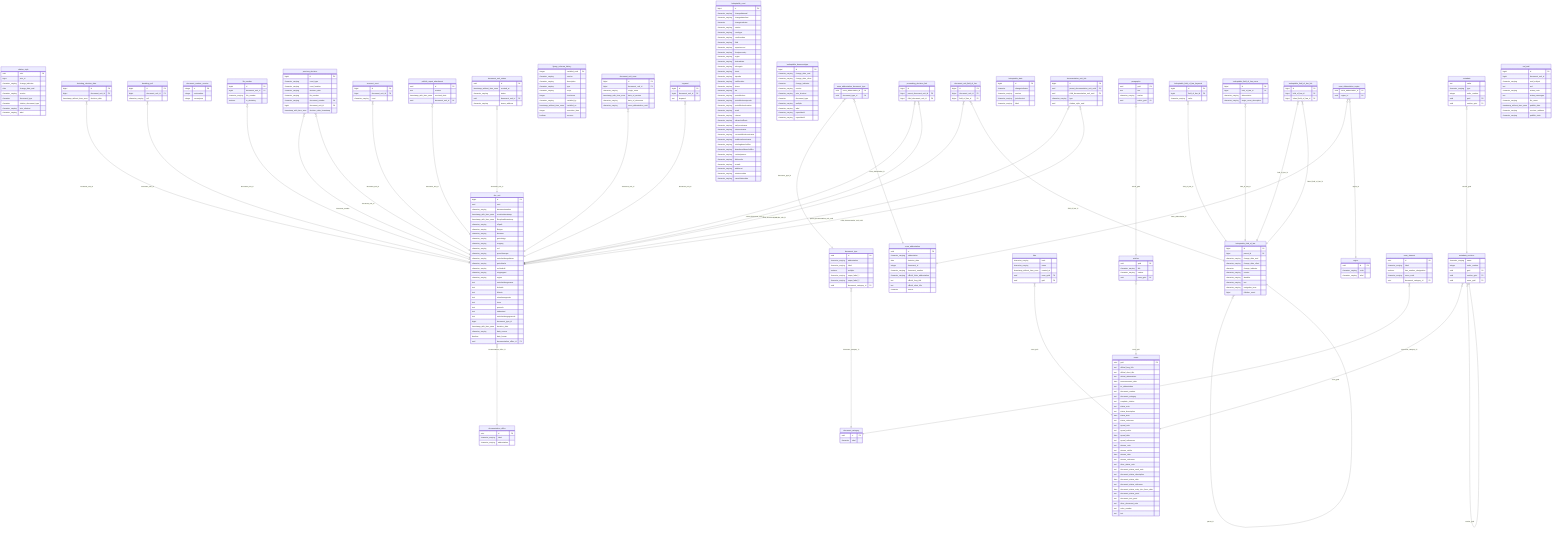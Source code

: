 erDiagram
    articles {
        uuid guid PK
        character_varying title 
        character_varying marker 
        uuid norm_guid FK
    }

    citation_style {
        uuid uuid PK
        bigint juris_id 
        character_varying change_indicator 
        date change_date_mail 
        character_varying version 
        character document_type 
        character citation_document_type 
        character_varying juris_shortcut 
        character_varying label 
    }

    deviating_decision_date {
        bigint id PK
        bigint document_unit_id FK
        timestamp_without_time_zone decision_date 
    }

    deviating_ecli {
        bigint id PK
        bigint document_unit_id FK
        character_varying ecli 
    }

    doc_unit {
        bigint id PK
        uuid uuid 
        character_varying documentnumber 
        timestamp_with_time_zone creationtimestamp 
        timestamp_with_time_zone fileuploadtimestamp 
        character_varying s3path 
        character_varying filetype 
        character_varying filename 
        character_varying gerichtstyp 
        character_varying vorgang 
        character_varying ecli 
        character_varying spruchkoerper 
        character_varying entscheidungsdatum 
        character_varying gerichtssitz 
        character_varying rechtskraft 
        character_varying eingangsart 
        character_varying region 
        text entscheidungsname 
        text titelzeile 
        text leitsatz 
        text orientierungssatz 
        text tenor 
        text gruende 
        text tatbestand 
        text entscheidungsgruende 
        bigint document_type_id 
        timestamp_with_time_zone decision_date 
        character_varying data_source 
        boolean date_known 
        uuid documentation_office_id FK
    }

    document_category {
        uuid id PK
        character label 
    }

    document_number_counter {
        integer id PK
        integer nextnumber 
        integer currentyear 
    }

    document_type {
        uuid id PK
        character_varying abbreviation 
        character_varying label 
        boolean multiple 
        character_varying super_label_1 
        character_varying super_label_2 
        uuid document_category_id FK
    }

    document_unit_field_of_law {
        bigint id PK
        bigint document_unit_id FK
        bigint field_of_law_id FK
    }

    document_unit_norm {
        bigint id PK
        bigint document_unit_id FK
        character_varying single_norm 
        timestamp_with_time_zone date_of_version 
        character_varying date_of_relevance 
        character_varying norm_abbreviation_uuid 
    }

    document_unit_status {
        uuid id PK
        timestamp_without_time_zone created_at 
        character_varying status 
        uuid document_unit_id FK
        character_varying issuer_address 
    }

    documentation_office {
        uuid id PK
        character_varying label 
        character_varying abbreviation 
    }

    documentation_unit_link {
        bigint id PK
        uuid parent_documentation_unit_uuid FK
        uuid child_documentation_unit_uuid FK
        character_varying type 
        uuid citation_style_uuid 
    }

    file_number {
        bigint id PK
        bigint document_unit_id FK
        character_varying file_number 
        boolean is_deviating 
    }

    files {
        character_varying hash 
        character_varying name 
        timestamp_without_time_zone created_at 
        uuid norm_guid FK
        uuid guid PK
    }

    flyway_schema_history {
        integer installed_rank PK
        character_varying version 
        character_varying description 
        character_varying type 
        character_varying script 
        integer checksum 
        character_varying installed_by 
        timestamp_without_time_zone installed_on 
        integer execution_time 
        boolean success 
    }

    incorrect_court {
        bigint id PK
        bigint document_unit_id FK
        character_varying court 
    }

    keyword {
        bigint id PK
        bigint document_unit_id FK
        text keyword 
    }

    lookuptable_court {
        bigint id PK
        character_varying changedatemail 
        character_varying changedateclient 
        character changeindicator 
        character_varying version 
        character_varying courttype 
        character_varying courtlocation 
        character_varying field 
        character_varying superiorcourt 
        character_varying foreigncountry 
        character_varying region 
        character_varying federalstate 
        character_varying belongsto 
        character_varying street 
        character_varying zipcode 
        character_varying maillocation 
        character_varying phone 
        character_varying fax 
        character_varying postofficebox 
        character_varying postofficeboxzipcode 
        character_varying postofficeboxlocation 
        character_varying email 
        character_varying internet 
        character_varying isbranchofficeto 
        character_varying earlycourtname 
        character_varying latecourtname 
        character_varying currentofficialcourtname 
        character_varying traditionalcourtname 
        character_varying existingbranchoffice 
        character_varying abandonedbranchoffice 
        character_varying contactperson 
        character_varying deliverslrs 
        character_varying remark 
        character_varying additional 
        character_varying existencedate 
        character_varying cancellationdate 
    }

    lookuptable_documenttype {
        bigint id PK
        character_varying change_date_mail 
        character_varying change_date_client 
        character change_indicator 
        character_varying version 
        character_varying juris_shortcut 
        character document_type 
        character_varying multiple 
        character_varying label 
        character_varying superlabel1 
        character_varying superlabel2 
    }

    lookuptable_field_of_law {
        bigint id PK
        bigint parent_id FK
        character_varying change_date_mail 
        character_varying change_date_client 
        character change_indicator 
        character_varying version 
        character_varying identifier 
        character_varying text 
        character_varying navigation_term 
        bigint children_count 
    }

    lookuptable_field_of_law_keyword {
        bigint id PK
        bigint field_of_law_id FK
        character_varying value 
    }

    lookuptable_field_of_law_link {
        bigint id PK
        bigint field_of_law_id FK
        bigint linked_field_of_law_id FK
    }

    lookuptable_field_of_law_norm {
        bigint id PK
        bigint field_of_law_id FK
        character_varying abbreviation 
        character_varying single_norm_description 
    }

    lookuptable_state {
        bigint id PK
        character changeindicator 
        character_varying version 
        character_varying jurisshortcut 
        character_varying label 
    }

    metadata {
        text value 
        character_varying type 
        integer order_number 
        uuid guid PK
        uuid section_guid FK
    }

    metadata_sections {
        character_varying name 
        integer order_number 
        uuid guid PK
        uuid section_guid FK
        uuid norm_guid FK
    }

    norm_abbreviation {
        uuid id PK
        character_varying abbreviation 
        date decision_date 
        integer document_id 
        character_varying document_number 
        character_varying official_letter_abbreviation 
        text official_long_title 
        text official_short_title 
        character source 
    }

    norm_abbreviation_document_type {
        uuid norm_abbreviation_id PK
        uuid document_type_id PK
    }

    norm_abbreviation_region {
        uuid norm_abbreviation_id PK
        uuid region_id PK
    }

    norm_element {
        uuid id PK
        character_varying label 
        boolean has_number_designation 
        character_varying norm_code 
        uuid document_category_id FK
    }

    norms {
        uuid guid PK
        text official_long_title 
        text official_short_title 
        text official_abbreviation 
        date announcement_date 
        text ris_abbreviation 
        text document_number 
        text document_category 
        text complete_citation 
        text status_note 
        text status_description 
        date status_date 
        text status_reference 
        text repeal_note 
        text repeal_article 
        date repeal_date 
        text repeal_references 
        text reissue_note 
        text reissue_article 
        date reissue_date 
        text reissue_reference 
        text other_status_note 
        text document_status_work_note 
        text document_status_description 
        date document_status_date 
        text document_status_reference 
        date document_status_entry_into_force_date 
        text document_status_proof 
        text document_text_proof 
        text other_document_note 
        text celex_number 
        text text 
    }

    paragraphs {
        uuid guid PK
        text text 
        character_varying marker 
        uuid article_guid FK
    }

    previous_decision {
        bigint id PK
        character_varying court_type 
        character_varying court_location 
        character_varying decision_date 
        character_varying file_number 
        character_varying document_number FK
        bigint document_unit_id FK
        timestamp_with_time_zone decision_date_timestamp 
    }

    proceeding_decision_link {
        bigint id 
        bigint parent_document_unit_id FK
        bigint child_document_unit_id FK
    }

    publish_report_attachment {
        uuid id PK
        text content 
        timestamp_with_time_zone received_date 
        uuid document_unit_id FK
    }

    region {
        uuid id PK
        character_varying code 
        character_varying label 
    }

    xml_mail {
        bigint id PK
        bigint document_unit_id 
        character_varying mail_subject 
        text xml 
        character_varying status_code 
        text status_messages 
        character_varying file_name 
        timestamp_without_time_zone publish_date 
        character_varying receiver_address 
        character_varying publish_state 
    }

    articles }o--|| norms : "norm_guid"
    paragraphs }o--|| articles : "article_guid"
    deviating_decision_date }o--|| doc_unit : "document_unit_id"
    deviating_ecli }o--|| doc_unit : "document_unit_id"
    previous_decision }o--|| doc_unit : "document_number"
    file_number }o--|| doc_unit : "document_unit_id"
    previous_decision }o--|| doc_unit : "document_unit_id"
    incorrect_court }o--|| doc_unit : "document_unit_id"
    publish_report_attachment }o--|| doc_unit : "document_unit_id"
    document_unit_status }o--|| doc_unit : "document_unit_id"
    document_unit_norm }o--|| doc_unit : "document_unit_id"
    keyword }o--|| doc_unit : "document_unit_id"
    document_unit_field_of_law }o--|| doc_unit : "document_unit_id"
    proceeding_decision_link }o--|| doc_unit : "parent_document_unit_id"
    proceeding_decision_link }o--|| doc_unit : "child_document_unit_id"
    doc_unit }o--|| documentation_office : "documentation_office_id"
    documentation_unit_link }o--|| doc_unit : "parent_documentation_unit_uuid"
    documentation_unit_link }o--|| doc_unit : "child_documentation_unit_uuid"
    norm_element }o--|| document_category : "document_category_id"
    document_type }o--|| document_category : "document_category_id"
    norm_abbreviation_document_type }o--|| document_type : "document_type_id"
    document_unit_field_of_law }o--|| lookuptable_field_of_law : "field_of_law_id"
    files }o--|| norms : "norm_guid"
    lookuptable_field_of_law }o--|| lookuptable_field_of_law : "parent_id"
    lookuptable_field_of_law_keyword }o--|| lookuptable_field_of_law : "field_of_law_id"
    lookuptable_field_of_law_norm }o--|| lookuptable_field_of_law : "field_of_law_id"
    lookuptable_field_of_law_link }o--|| lookuptable_field_of_law : "field_of_law_id"
    lookuptable_field_of_law_link }o--|| lookuptable_field_of_law : "linked_field_of_law_id"
    metadata }o--|| metadata_sections : "section_guid"
    metadata_sections }o--|| norms : "norm_guid"
    metadata_sections }o--|| metadata_sections : "section_guid"
    norm_abbreviation_region }o--|| norm_abbreviation : "norm_abbreviation_id"
    norm_abbreviation_document_type }o--|| norm_abbreviation : "norm_abbreviation_id"
    norm_abbreviation_region }o--|| region : "region_id"